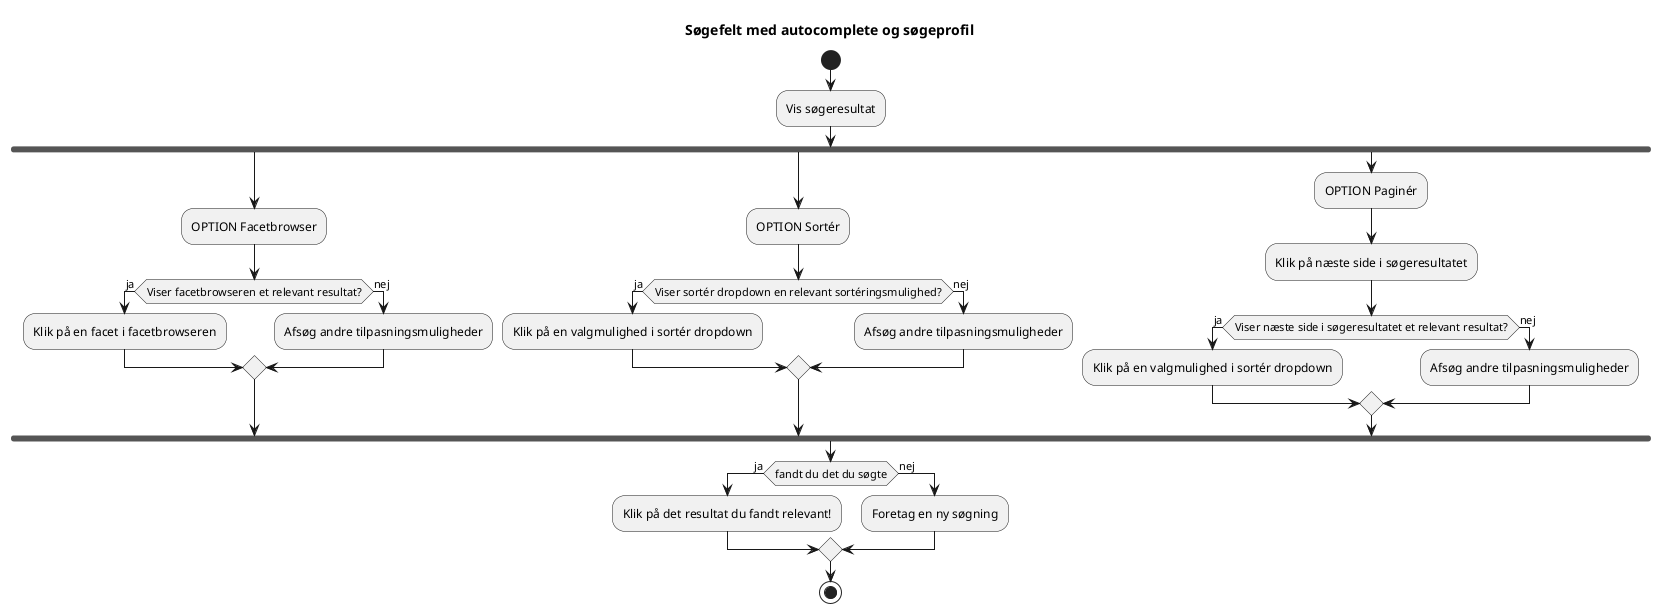 @startuml

title Søgefelt med autocomplete og søgeprofil

start

:Vis søgeresultat;

fork

:OPTION Facetbrowser;

IF (Viser facetbrowseren et relevant resultat?) then (ja)
:Klik på en facet i facetbrowseren;
ELSE (nej)
:Afsøg andre tilpasningsmuligheder;
endif

fork again

:OPTION Sortér;

IF (Viser sortér dropdown en relevant sortéringsmulighed?) then (ja)
:Klik på en valgmulighed i sortér dropdown;
ELSE (nej)
:Afsøg andre tilpasningsmuligheder;
endif

fork again

:OPTION Paginér;

:Klik på næste side i søgeresultatet;

IF (Viser næste side i søgeresultatet et relevant resultat?) then (ja)
:Klik på en valgmulighed i sortér dropdown;
ELSE (nej)
:Afsøg andre tilpasningsmuligheder;
endif

end fork

IF (fandt du det du søgte) then (ja)
    :Klik på det resultat du fandt relevant!;
ELSE (nej)
:Foretag en ny søgning;
endif

stop

@enduml